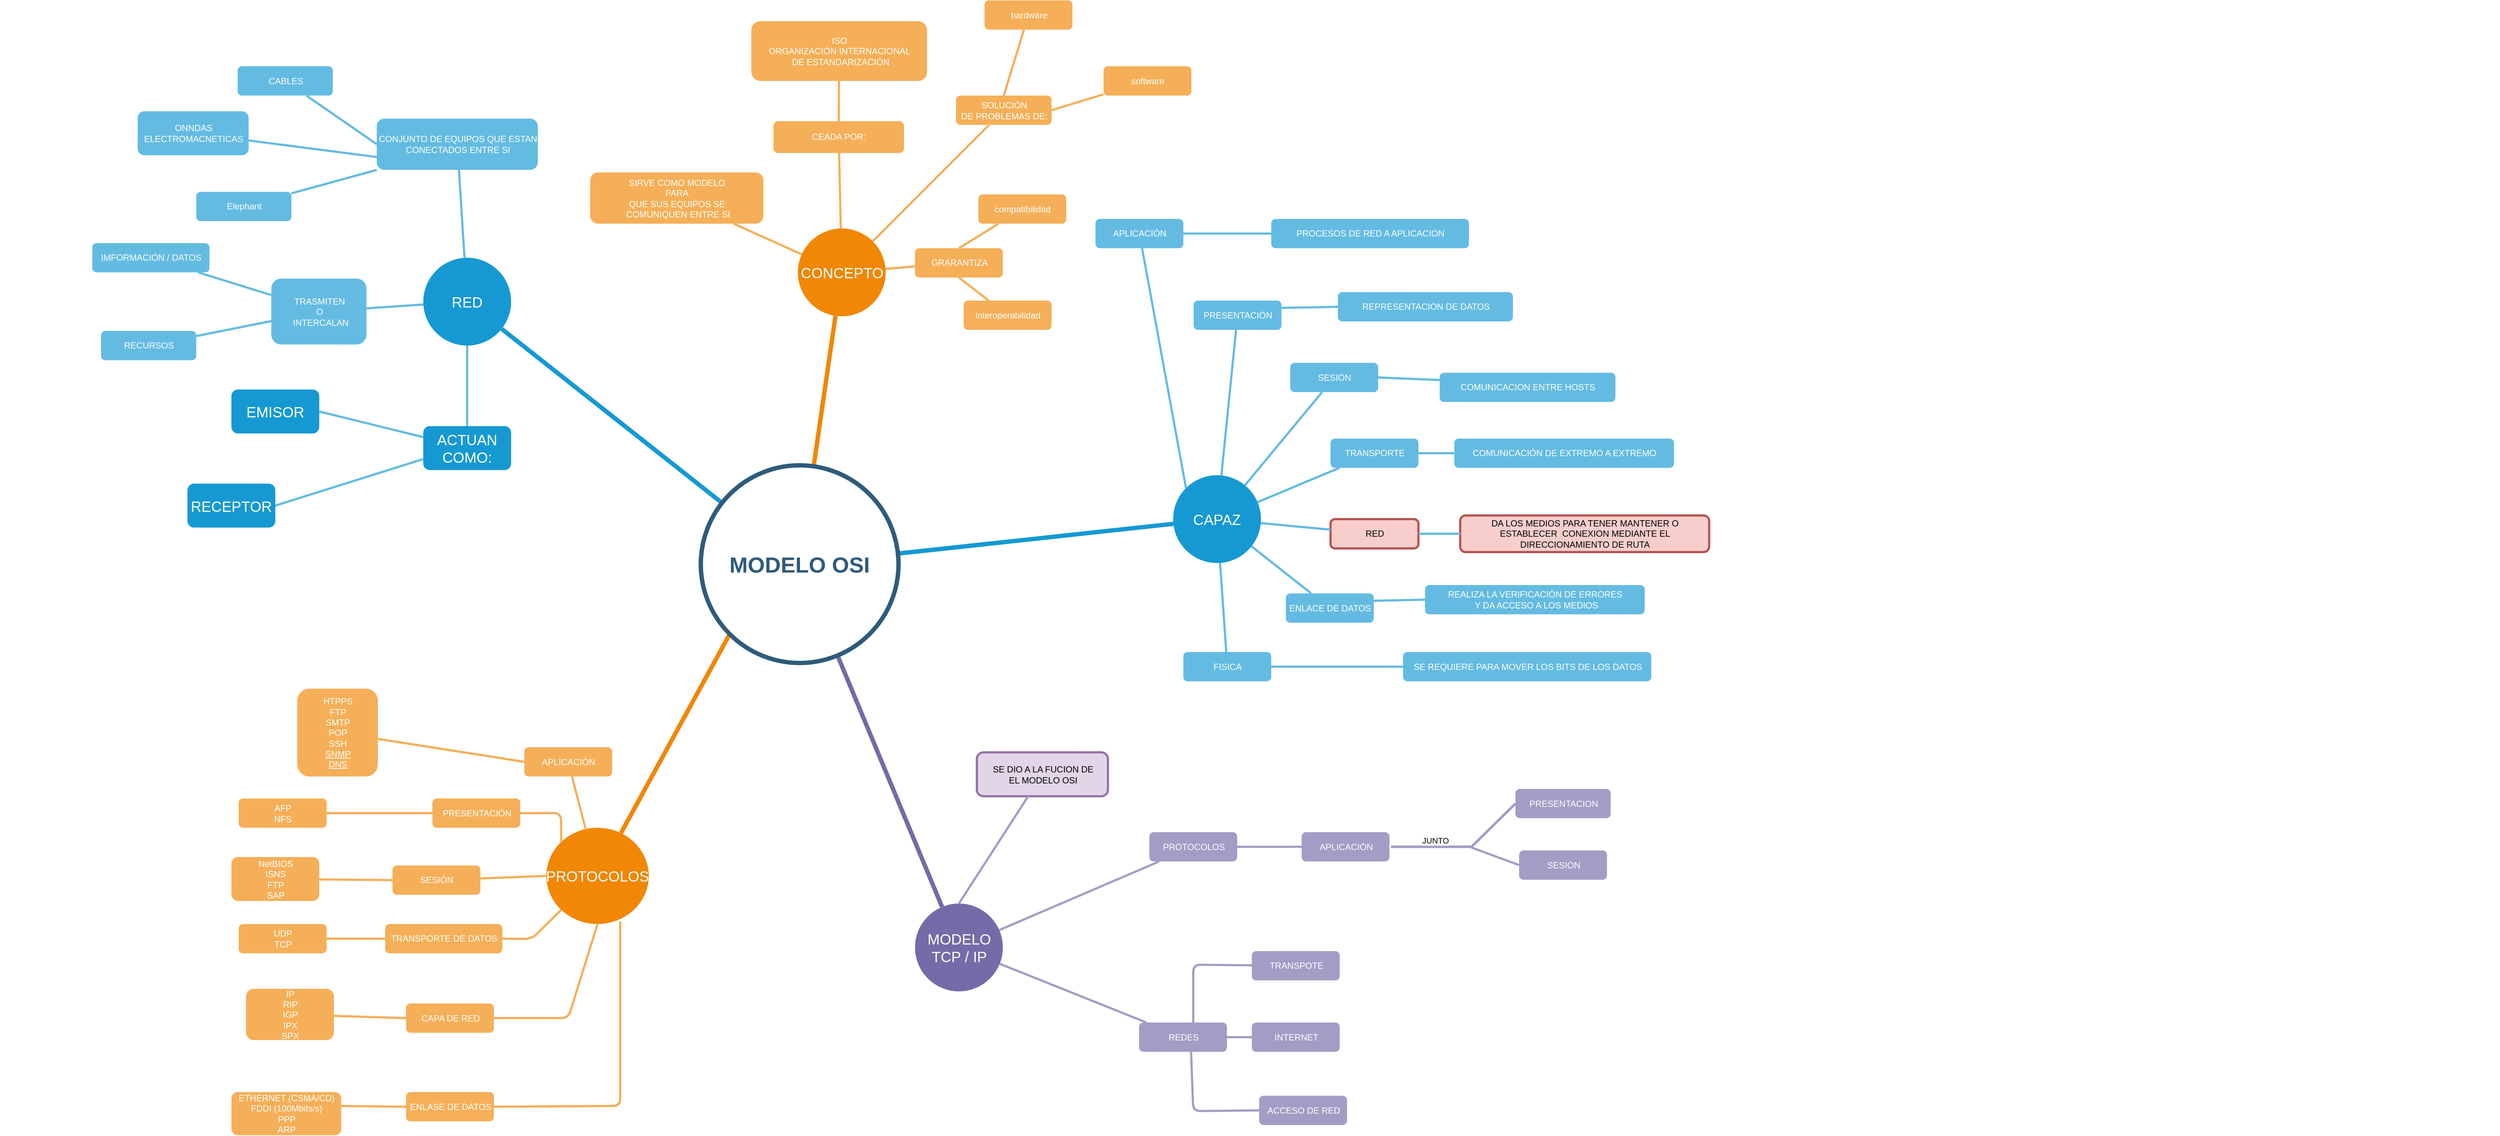 <mxfile version="21.7.2" type="github">
  <diagram id="6a731a19-8d31-9384-78a2-239565b7b9f0" name="Page-1">
    <mxGraphModel dx="5713" dy="3187" grid="1" gridSize="10" guides="1" tooltips="1" connect="1" arrows="0" fold="1" page="1" pageScale="1" pageWidth="1169" pageHeight="827" background="none" math="0" shadow="0">
      <root>
        <mxCell id="0" />
        <mxCell id="1" parent="0" />
        <mxCell id="1350" value="&lt;font style=&quot;vertical-align: inherit;&quot;&gt;&lt;font style=&quot;vertical-align: inherit;&quot;&gt;RED&lt;/font&gt;&lt;/font&gt;" style="ellipse;whiteSpace=wrap;html=1;shadow=0;fontFamily=Helvetica;fontSize=20;fontColor=#FFFFFF;align=center;strokeWidth=3;fillColor=#1699D3;strokeColor=none;" parent="1" vertex="1">
          <mxGeometry x="582" y="393" width="120" height="120" as="geometry" />
        </mxCell>
        <mxCell id="1351" value="&lt;font style=&quot;vertical-align: inherit;&quot;&gt;&lt;font style=&quot;vertical-align: inherit;&quot;&gt;CONCEPTO&lt;/font&gt;&lt;/font&gt;" style="ellipse;whiteSpace=wrap;html=1;shadow=0;fontFamily=Helvetica;fontSize=20;fontColor=#FFFFFF;align=center;strokeWidth=3;fillColor=#F08705;strokeColor=none;gradientColor=none;" parent="1" vertex="1">
          <mxGeometry x="1093.5" y="353" width="120" height="120" as="geometry" />
        </mxCell>
        <mxCell id="1353" value="&lt;font style=&quot;vertical-align: inherit;&quot;&gt;&lt;font style=&quot;vertical-align: inherit;&quot;&gt;CAPAZ&lt;/font&gt;&lt;/font&gt;" style="ellipse;whiteSpace=wrap;html=1;shadow=0;fontFamily=Helvetica;fontSize=20;fontColor=#FFFFFF;align=center;strokeWidth=3;fillColor=#1699D3;strokeColor=none;" parent="1" vertex="1">
          <mxGeometry x="1606" y="690" width="120" height="120" as="geometry" />
        </mxCell>
        <mxCell id="1354" value="MODELO TCP / IP" style="ellipse;whiteSpace=wrap;html=1;shadow=0;fontFamily=Helvetica;fontSize=20;fontColor=#FFFFFF;align=center;strokeWidth=3;fillColor=#736ca8;strokeColor=none;" parent="1" vertex="1">
          <mxGeometry x="1253.5" y="1275" width="120" height="120" as="geometry" />
        </mxCell>
        <mxCell id="1355" value="PROTOCOLOS" style="ellipse;whiteSpace=wrap;html=1;shadow=0;fontFamily=Helvetica;fontSize=20;fontColor=#FFFFFF;align=center;strokeWidth=3;fillColor=#F08705;strokeColor=none;" parent="1" vertex="1">
          <mxGeometry x="750" y="1171.5" width="140" height="131.5" as="geometry" />
        </mxCell>
        <mxCell id="1357" value="&lt;font style=&quot;vertical-align: inherit;&quot;&gt;&lt;font style=&quot;vertical-align: inherit;&quot;&gt;interoperabilidad&lt;/font&gt;&lt;/font&gt;" style="rounded=1;fillColor=#f5af58;strokeColor=none;strokeWidth=3;shadow=0;html=1;fontColor=#FFFFFF;" parent="1" vertex="1">
          <mxGeometry x="1320" y="451.5" width="120" height="40" as="geometry" />
        </mxCell>
        <mxCell id="1358" value="&lt;font style=&quot;vertical-align: inherit;&quot;&gt;&lt;font style=&quot;vertical-align: inherit;&quot;&gt;&lt;font style=&quot;vertical-align: inherit;&quot;&gt;&lt;font style=&quot;vertical-align: inherit;&quot;&gt;TRASMITEN &lt;/font&gt;&lt;/font&gt;&lt;br&gt;&lt;font style=&quot;vertical-align: inherit;&quot;&gt;&lt;font style=&quot;vertical-align: inherit;&quot;&gt;O &lt;/font&gt;&lt;/font&gt;&lt;br&gt;&lt;font style=&quot;vertical-align: inherit;&quot;&gt;&lt;font style=&quot;vertical-align: inherit;&quot;&gt;&amp;nbsp;INTERCALAN&lt;/font&gt;&lt;/font&gt;&lt;/font&gt;&lt;/font&gt;" style="rounded=1;fillColor=#64BBE2;strokeColor=none;strokeWidth=3;shadow=0;html=1;fontColor=#FFFFFF;" parent="1" vertex="1">
          <mxGeometry x="374.5" y="421.5" width="130" height="90" as="geometry" />
        </mxCell>
        <mxCell id="1359" style="endArrow=none;strokeWidth=6;strokeColor=#1699D3;html=1;" parent="1" source="1515" target="1350" edge="1">
          <mxGeometry relative="1" as="geometry" />
        </mxCell>
        <mxCell id="1360" style="endArrow=none;strokeWidth=6;strokeColor=#f08705;html=1;" parent="1" source="1515" target="1351" edge="1">
          <mxGeometry relative="1" as="geometry" />
        </mxCell>
        <mxCell id="1362" style="endArrow=none;strokeWidth=6;strokeColor=#1699D3;html=1;" parent="1" source="1515" target="1353" edge="1">
          <mxGeometry relative="1" as="geometry" />
        </mxCell>
        <mxCell id="1364" style="endArrow=none;strokeWidth=6;strokeColor=#736ca8;html=1;" parent="1" source="1515" target="1354" edge="1">
          <mxGeometry relative="1" as="geometry">
            <Array as="points" />
          </mxGeometry>
        </mxCell>
        <mxCell id="1365" value="" style="edgeStyle=none;endArrow=none;strokeWidth=6;strokeColor=#F08705;html=1;exitX=0;exitY=1;exitDx=0;exitDy=0;" parent="1" source="1515" target="1355" edge="1">
          <mxGeometry x="181" y="226.5" width="100" height="100" as="geometry">
            <mxPoint x="970" y="1075.75" as="sourcePoint" />
            <mxPoint x="-419" y="44.29" as="targetPoint" />
          </mxGeometry>
        </mxCell>
        <mxCell id="1367" value="&lt;font style=&quot;vertical-align: inherit;&quot;&gt;&lt;font style=&quot;vertical-align: inherit;&quot;&gt;RECURSOS&lt;/font&gt;&lt;/font&gt;" style="rounded=1;fillColor=#64BBE2;strokeColor=none;strokeWidth=3;shadow=0;html=1;fontColor=#FFFFFF;" parent="1" vertex="1">
          <mxGeometry x="142" y="493" width="130" height="40" as="geometry" />
        </mxCell>
        <mxCell id="1368" value="Elephant" style="rounded=1;fillColor=#64BBE2;strokeColor=none;strokeWidth=3;shadow=0;html=1;fontColor=#FFFFFF;" parent="1" vertex="1">
          <mxGeometry x="272" y="303" width="130" height="40" as="geometry" />
        </mxCell>
        <mxCell id="1369" value="&lt;font style=&quot;vertical-align: inherit;&quot;&gt;&lt;font style=&quot;vertical-align: inherit;&quot;&gt;ONNDAS &lt;br&gt;ELECTROMACNETICAS&lt;/font&gt;&lt;/font&gt;" style="rounded=1;fillColor=#64BBE2;strokeColor=none;strokeWidth=3;shadow=0;html=1;fontColor=#FFFFFF;" parent="1" vertex="1">
          <mxGeometry x="192" y="193" width="151.5" height="60" as="geometry" />
        </mxCell>
        <mxCell id="1370" value="&lt;font style=&quot;vertical-align: inherit;&quot;&gt;&lt;font style=&quot;vertical-align: inherit;&quot;&gt;CABLES&lt;/font&gt;&lt;/font&gt;" style="rounded=1;fillColor=#64BBE2;strokeColor=none;strokeWidth=3;shadow=0;html=1;fontColor=#FFFFFF;" parent="1" vertex="1">
          <mxGeometry x="328.5" y="131.5" width="130" height="40" as="geometry" />
        </mxCell>
        <mxCell id="1371" value="&lt;font style=&quot;vertical-align: inherit;&quot;&gt;&lt;font style=&quot;vertical-align: inherit;&quot;&gt;&lt;font style=&quot;vertical-align: inherit;&quot;&gt;&lt;font style=&quot;vertical-align: inherit;&quot;&gt;CONJUNTO DE EQUIPOS QUE ESTAN &lt;br&gt;CONECTADOS ENTRE SI&lt;/font&gt;&lt;/font&gt;&lt;/font&gt;&lt;/font&gt;" style="rounded=1;fillColor=#64BBE2;strokeColor=none;strokeWidth=3;shadow=0;html=1;fontColor=#FFFFFF;" parent="1" vertex="1">
          <mxGeometry x="518.5" y="203" width="220" height="70" as="geometry" />
        </mxCell>
        <mxCell id="1375" value="&lt;font style=&quot;vertical-align: inherit;&quot;&gt;&lt;font style=&quot;vertical-align: inherit;&quot;&gt;&lt;font style=&quot;vertical-align: inherit;&quot;&gt;&lt;font style=&quot;vertical-align: inherit;&quot;&gt;&lt;font style=&quot;vertical-align: inherit;&quot;&gt;&lt;font style=&quot;vertical-align: inherit;&quot;&gt;IMFORMACIÓN / DATOS&lt;/font&gt;&lt;/font&gt;&lt;/font&gt;&lt;/font&gt;&lt;/font&gt;&lt;/font&gt;" style="rounded=1;fillColor=#64BBE2;strokeColor=none;strokeWidth=3;shadow=0;html=1;fontColor=#FFFFFF;" parent="1" vertex="1">
          <mxGeometry x="130" y="373" width="160" height="40" as="geometry" />
        </mxCell>
        <mxCell id="1378" value="" style="edgeStyle=none;endArrow=none;strokeWidth=3;strokeColor=#64BBE2;html=1;" parent="1" source="1358" target="1367" edge="1">
          <mxGeometry x="-221.5" y="56.5" width="100" height="100" as="geometry">
            <mxPoint x="370" y="481.5" as="sourcePoint" />
            <mxPoint x="-131.5" y="178" as="targetPoint" />
          </mxGeometry>
        </mxCell>
        <mxCell id="1379" value="" style="edgeStyle=none;endArrow=none;strokeWidth=3;strokeColor=#64BBE2;html=1;" parent="1" source="1350" target="1358" edge="1">
          <mxGeometry x="-221.5" y="56.5" width="100" height="100" as="geometry">
            <mxPoint x="-231.5" y="278" as="sourcePoint" />
            <mxPoint x="-131.5" y="178" as="targetPoint" />
          </mxGeometry>
        </mxCell>
        <mxCell id="1380" value="" style="edgeStyle=none;endArrow=none;strokeWidth=3;strokeColor=#64BBE2;html=1;exitX=0;exitY=1;exitDx=0;exitDy=0;" parent="1" source="1371" target="1368" edge="1">
          <mxGeometry x="-221.5" y="56.5" width="100" height="100" as="geometry">
            <mxPoint x="-231.5" y="278" as="sourcePoint" />
            <mxPoint x="-131.5" y="178" as="targetPoint" />
          </mxGeometry>
        </mxCell>
        <mxCell id="1381" value="" style="edgeStyle=none;endArrow=none;strokeWidth=3;strokeColor=#64BBE2;html=1;exitX=0;exitY=0.75;exitDx=0;exitDy=0;" parent="1" source="1371" target="1369" edge="1">
          <mxGeometry x="-221.5" y="56.5" width="100" height="100" as="geometry">
            <mxPoint x="-231.5" y="278" as="sourcePoint" />
            <mxPoint x="-131.5" y="178" as="targetPoint" />
          </mxGeometry>
        </mxCell>
        <mxCell id="1382" value="" style="edgeStyle=none;endArrow=none;strokeWidth=3;strokeColor=#64BBE2;html=1;exitX=0;exitY=0.5;exitDx=0;exitDy=0;" parent="1" source="1371" target="1370" edge="1">
          <mxGeometry x="-221.5" y="56.5" width="100" height="100" as="geometry">
            <mxPoint x="-231.5" y="278" as="sourcePoint" />
            <mxPoint x="-131.5" y="178" as="targetPoint" />
          </mxGeometry>
        </mxCell>
        <mxCell id="1383" value="" style="edgeStyle=none;endArrow=none;strokeWidth=3;strokeColor=#64BBE2;html=1;" parent="1" source="1350" target="1371" edge="1">
          <mxGeometry x="-221.5" y="56.5" width="100" height="100" as="geometry">
            <mxPoint x="-231.5" y="278" as="sourcePoint" />
            <mxPoint x="-131.5" y="178" as="targetPoint" />
          </mxGeometry>
        </mxCell>
        <mxCell id="1387" value="" style="edgeStyle=none;endArrow=none;strokeWidth=3;strokeColor=#64BBE2;html=1;exitX=0;exitY=0.25;exitDx=0;exitDy=0;" parent="1" source="1358" target="1375" edge="1">
          <mxGeometry x="-221.5" y="56.5" width="100" height="100" as="geometry">
            <mxPoint x="-231.5" y="278" as="sourcePoint" />
            <mxPoint x="-131.5" y="178" as="targetPoint" />
          </mxGeometry>
        </mxCell>
        <mxCell id="1388" value="&lt;font style=&quot;vertical-align: inherit;&quot;&gt;&lt;font style=&quot;vertical-align: inherit;&quot;&gt;&lt;font style=&quot;vertical-align: inherit;&quot;&gt;&lt;font style=&quot;vertical-align: inherit;&quot;&gt;&lt;font style=&quot;vertical-align: inherit;&quot;&gt;&lt;font style=&quot;vertical-align: inherit;&quot;&gt;SIRVE COMO MODELO &lt;/font&gt;&lt;/font&gt;&lt;br&gt;&lt;font style=&quot;vertical-align: inherit;&quot;&gt;&lt;font style=&quot;vertical-align: inherit;&quot;&gt;PARA &lt;/font&gt;&lt;/font&gt;&lt;/font&gt;&lt;/font&gt;&lt;br&gt;&lt;font style=&quot;vertical-align: inherit;&quot;&gt;&lt;font style=&quot;vertical-align: inherit;&quot;&gt;&lt;font style=&quot;vertical-align: inherit;&quot;&gt;&lt;font style=&quot;vertical-align: inherit;&quot;&gt;QUE SUS EQUIPOS SE&lt;br&gt;&amp;nbsp;COMUNIQUEN ENTRE SI&lt;/font&gt;&lt;/font&gt;&lt;/font&gt;&lt;/font&gt;&lt;/font&gt;&lt;/font&gt;" style="rounded=1;fillColor=#f5af58;strokeColor=none;strokeWidth=3;shadow=0;html=1;fontColor=#FFFFFF;" parent="1" vertex="1">
          <mxGeometry x="810" y="276.5" width="236.5" height="70" as="geometry" />
        </mxCell>
        <mxCell id="1389" value="&lt;font style=&quot;vertical-align: inherit;&quot;&gt;&lt;font style=&quot;vertical-align: inherit;&quot;&gt;hardware&lt;/font&gt;&lt;/font&gt;" style="rounded=1;fillColor=#f5af58;strokeColor=none;strokeWidth=3;shadow=0;html=1;fontColor=#FFFFFF;" parent="1" vertex="1">
          <mxGeometry x="1348.5" y="41.5" width="120" height="40" as="geometry" />
        </mxCell>
        <mxCell id="1390" value="&lt;font style=&quot;vertical-align: inherit;&quot;&gt;&lt;font style=&quot;vertical-align: inherit;&quot;&gt;&lt;font style=&quot;vertical-align: inherit;&quot;&gt;&lt;font style=&quot;vertical-align: inherit;&quot;&gt;ISO &lt;/font&gt;&lt;/font&gt;&lt;br&gt;&lt;font style=&quot;vertical-align: inherit;&quot;&gt;&lt;font style=&quot;vertical-align: inherit;&quot;&gt;ORGANIZACIÓN INTERNACIONAL&lt;br&gt;&amp;nbsp;DE ESTANDARIZACIÓN&lt;/font&gt;&lt;/font&gt;&lt;br&gt;&lt;/font&gt;&lt;/font&gt;" style="rounded=1;fillColor=#f5af58;strokeColor=none;strokeWidth=3;shadow=0;html=1;fontColor=#FFFFFF;" parent="1" vertex="1">
          <mxGeometry x="1030" y="70" width="240" height="81.5" as="geometry" />
        </mxCell>
        <mxCell id="1393" value="&lt;font style=&quot;vertical-align: inherit;&quot;&gt;&lt;font style=&quot;vertical-align: inherit;&quot;&gt;CEADA POR:&lt;/font&gt;&lt;/font&gt;" style="rounded=1;fillColor=#f5af58;strokeColor=none;strokeWidth=3;shadow=0;html=1;fontColor=#FFFFFF;" parent="1" vertex="1">
          <mxGeometry x="1060.25" y="206.5" width="178.25" height="43.5" as="geometry" />
        </mxCell>
        <mxCell id="1395" value="&lt;font style=&quot;vertical-align: inherit;&quot;&gt;&lt;font style=&quot;vertical-align: inherit;&quot;&gt;&lt;font style=&quot;vertical-align: inherit;&quot;&gt;&lt;font style=&quot;vertical-align: inherit;&quot;&gt;&lt;font style=&quot;vertical-align: inherit;&quot;&gt;&lt;font style=&quot;vertical-align: inherit;&quot;&gt;SOLUCIÓN &lt;/font&gt;&lt;/font&gt;&lt;/font&gt;&lt;/font&gt;&lt;br&gt;&lt;font style=&quot;vertical-align: inherit;&quot;&gt;&lt;font style=&quot;vertical-align: inherit;&quot;&gt;&lt;font style=&quot;vertical-align: inherit;&quot;&gt;&lt;font style=&quot;vertical-align: inherit;&quot;&gt;DE PROBLEMAS DE:&lt;/font&gt;&lt;/font&gt;&lt;/font&gt;&lt;/font&gt;&lt;/font&gt;&lt;/font&gt;" style="rounded=1;fillColor=#f5af58;strokeColor=none;strokeWidth=3;shadow=0;html=1;fontColor=#FFFFFF;" parent="1" vertex="1">
          <mxGeometry x="1309.5" y="171.5" width="130.5" height="40" as="geometry" />
        </mxCell>
        <mxCell id="1396" value="&lt;font style=&quot;vertical-align: inherit;&quot;&gt;&lt;font style=&quot;vertical-align: inherit;&quot;&gt;compatibilidad&lt;/font&gt;&lt;/font&gt;" style="rounded=1;fillColor=#f5af58;strokeColor=none;strokeWidth=3;shadow=0;html=1;fontColor=#FFFFFF;" parent="1" vertex="1">
          <mxGeometry x="1340" y="306.5" width="120" height="40" as="geometry" />
        </mxCell>
        <mxCell id="1397" value="&lt;font style=&quot;vertical-align: inherit;&quot;&gt;&lt;font style=&quot;vertical-align: inherit;&quot;&gt;software&lt;/font&gt;&lt;/font&gt;" style="rounded=1;fillColor=#f5af58;strokeColor=none;strokeWidth=3;shadow=0;html=1;fontColor=#FFFFFF;" parent="1" vertex="1">
          <mxGeometry x="1511" y="131.5" width="120" height="40" as="geometry" />
        </mxCell>
        <mxCell id="1398" value="&lt;font style=&quot;vertical-align: inherit;&quot;&gt;&lt;font style=&quot;vertical-align: inherit;&quot;&gt;GRARANTIZA&lt;/font&gt;&lt;/font&gt;" style="rounded=1;fillColor=#f5af58;strokeColor=none;strokeWidth=3;shadow=0;html=1;fontColor=#FFFFFF;" parent="1" vertex="1">
          <mxGeometry x="1253.5" y="380" width="120" height="40" as="geometry" />
        </mxCell>
        <mxCell id="1399" value="" style="edgeStyle=none;endArrow=none;strokeWidth=3;strokeColor=#F5AF58;html=1;exitX=0.5;exitY=1;exitDx=0;exitDy=0;" parent="1" source="1398" target="1357" edge="1">
          <mxGeometry x="3.5" y="21.5" width="100" height="100" as="geometry">
            <mxPoint x="1340" y="430" as="sourcePoint" />
            <mxPoint x="103.5" y="21.5" as="targetPoint" />
          </mxGeometry>
        </mxCell>
        <mxCell id="1400" value="" style="edgeStyle=none;endArrow=none;strokeWidth=3;strokeColor=#F5AF58;html=1;" parent="1" source="1351" target="1388" edge="1">
          <mxGeometry x="3.5" y="21.5" width="100" height="100" as="geometry">
            <mxPoint x="3.5" y="121.5" as="sourcePoint" />
            <mxPoint x="103.5" y="21.5" as="targetPoint" />
          </mxGeometry>
        </mxCell>
        <mxCell id="1401" value="" style="edgeStyle=none;endArrow=none;strokeWidth=3;strokeColor=#F5AF58;html=1;exitX=0.5;exitY=0;exitDx=0;exitDy=0;" parent="1" source="1395" target="1389" edge="1">
          <mxGeometry x="3.5" y="21.5" width="100" height="100" as="geometry">
            <mxPoint x="3.5" y="121.5" as="sourcePoint" />
            <mxPoint x="103.5" y="21.5" as="targetPoint" />
          </mxGeometry>
        </mxCell>
        <mxCell id="1402" value="" style="edgeStyle=none;endArrow=none;strokeWidth=3;strokeColor=#F5AF58;html=1;exitX=0.5;exitY=0;exitDx=0;exitDy=0;" parent="1" source="1393" target="1390" edge="1">
          <mxGeometry x="3.5" y="21.5" width="100" height="100" as="geometry">
            <mxPoint x="3.5" y="121.5" as="sourcePoint" />
            <mxPoint x="103.5" y="21.5" as="targetPoint" />
          </mxGeometry>
        </mxCell>
        <mxCell id="1405" value="" style="edgeStyle=none;endArrow=none;strokeWidth=3;strokeColor=#F5AF58;html=1;" parent="1" source="1351" target="1393" edge="1">
          <mxGeometry x="3.5" y="21.5" width="100" height="100" as="geometry">
            <mxPoint x="3.5" y="121.5" as="sourcePoint" />
            <mxPoint x="103.5" y="21.5" as="targetPoint" />
          </mxGeometry>
        </mxCell>
        <mxCell id="1407" value="" style="edgeStyle=none;endArrow=none;strokeWidth=3;strokeColor=#F5AF58;html=1;" parent="1" source="1351" target="1395" edge="1">
          <mxGeometry x="3.5" y="21.5" width="100" height="100" as="geometry">
            <mxPoint x="3.5" y="121.5" as="sourcePoint" />
            <mxPoint x="103.5" y="21.5" as="targetPoint" />
          </mxGeometry>
        </mxCell>
        <mxCell id="1408" value="" style="edgeStyle=none;endArrow=none;strokeWidth=3;strokeColor=#F5AF58;html=1;exitX=0.5;exitY=0;exitDx=0;exitDy=0;" parent="1" source="1398" target="1396" edge="1">
          <mxGeometry x="3.5" y="21.5" width="100" height="100" as="geometry">
            <mxPoint x="3.5" y="121.5" as="sourcePoint" />
            <mxPoint x="103.5" y="21.5" as="targetPoint" />
          </mxGeometry>
        </mxCell>
        <mxCell id="1409" value="" style="edgeStyle=none;endArrow=none;strokeWidth=3;strokeColor=#F5AF58;html=1;exitX=1;exitY=0.5;exitDx=0;exitDy=0;" parent="1" source="1395" target="1397" edge="1">
          <mxGeometry x="3.5" y="21.5" width="100" height="100" as="geometry">
            <mxPoint x="3.5" y="121.5" as="sourcePoint" />
            <mxPoint x="103.5" y="21.5" as="targetPoint" />
          </mxGeometry>
        </mxCell>
        <mxCell id="1410" value="" style="edgeStyle=none;endArrow=none;strokeWidth=3;strokeColor=#F5AF58;html=1;" parent="1" source="1351" target="1398" edge="1">
          <mxGeometry x="3.5" y="21.5" width="100" height="100" as="geometry">
            <mxPoint x="3.5" y="121.5" as="sourcePoint" />
            <mxPoint x="103.5" y="21.5" as="targetPoint" />
          </mxGeometry>
        </mxCell>
        <mxCell id="1436" value="&lt;font style=&quot;vertical-align: inherit;&quot;&gt;&lt;font style=&quot;vertical-align: inherit;&quot;&gt;APLICACIÓN&lt;/font&gt;&lt;/font&gt;" style="rounded=1;fillColor=#64BBE2;strokeColor=none;strokeWidth=3;shadow=0;html=1;fontColor=#FFFFFF;" parent="1" vertex="1">
          <mxGeometry x="1500" y="340" width="120" height="40" as="geometry" />
        </mxCell>
        <mxCell id="1437" value="&lt;font style=&quot;vertical-align: inherit;&quot;&gt;&lt;font style=&quot;vertical-align: inherit;&quot;&gt;PRESENTACIÓN&lt;/font&gt;&lt;/font&gt;" style="rounded=1;fillColor=#64BBE2;strokeColor=none;strokeWidth=3;shadow=0;html=1;fontColor=#FFFFFF;" parent="1" vertex="1">
          <mxGeometry x="1634" y="451.5" width="120" height="40" as="geometry" />
        </mxCell>
        <mxCell id="1438" value="&lt;font style=&quot;vertical-align: inherit;&quot;&gt;&lt;font style=&quot;vertical-align: inherit;&quot;&gt;SESIÓN&lt;/font&gt;&lt;/font&gt;" style="rounded=1;fillColor=#64BBE2;strokeColor=none;strokeWidth=3;shadow=0;html=1;fontColor=#FFFFFF;" parent="1" vertex="1">
          <mxGeometry x="1766" y="536.5" width="120" height="40" as="geometry" />
        </mxCell>
        <mxCell id="1439" value="TRANSPORTE" style="rounded=1;fillColor=#64BBE2;strokeColor=none;strokeWidth=3;shadow=0;html=1;fontColor=#FFFFFF;" parent="1" vertex="1">
          <mxGeometry x="1821" y="640" width="120" height="40" as="geometry" />
        </mxCell>
        <mxCell id="1440" value="RED" style="rounded=1;fillColor=#f8cecc;strokeColor=#b85450;strokeWidth=3;shadow=0;html=1;" parent="1" vertex="1">
          <mxGeometry x="1821" y="750" width="120" height="40" as="geometry" />
        </mxCell>
        <mxCell id="1441" value="FISICA" style="rounded=1;fillColor=#64BBE2;strokeColor=none;strokeWidth=3;shadow=0;html=1;fontColor=#FFFFFF;" parent="1" vertex="1">
          <mxGeometry x="1620" y="931.5" width="120" height="40" as="geometry" />
        </mxCell>
        <mxCell id="1442" value="ENLACE DE DATOS" style="rounded=1;fillColor=#64BBE2;strokeColor=none;strokeWidth=3;shadow=0;html=1;fontColor=#FFFFFF;" parent="1" vertex="1">
          <mxGeometry x="1760" y="851.5" width="120" height="40" as="geometry" />
        </mxCell>
        <mxCell id="1444" value="SE REQUIERE PARA MOVER LOS BITS DE LOS DATOS" style="rounded=1;fillColor=#64BBE2;strokeColor=none;strokeWidth=3;shadow=0;html=1;fontColor=#FFFFFF;" parent="1" vertex="1">
          <mxGeometry x="1920" y="931.5" width="339" height="40" as="geometry" />
        </mxCell>
        <mxCell id="1447" value="" style="edgeStyle=none;endArrow=none;strokeWidth=3;strokeColor=#64BBE2;html=1;exitX=0;exitY=0;exitDx=0;exitDy=0;" parent="1" source="1353" target="1436" edge="1">
          <mxGeometry x="-24" y="196.5" width="100" height="100" as="geometry">
            <mxPoint x="-304" y="200" as="sourcePoint" />
            <mxPoint x="-204" y="100" as="targetPoint" />
          </mxGeometry>
        </mxCell>
        <mxCell id="1448" value="" style="edgeStyle=none;endArrow=none;strokeWidth=3;strokeColor=#64BBE2;html=1;" parent="1" source="1353" target="1437" edge="1">
          <mxGeometry x="-24" y="196.5" width="100" height="100" as="geometry">
            <mxPoint x="-304" y="200" as="sourcePoint" />
            <mxPoint x="-204" y="100" as="targetPoint" />
          </mxGeometry>
        </mxCell>
        <mxCell id="1449" value="" style="edgeStyle=none;endArrow=none;strokeWidth=3;strokeColor=#64BBE2;html=1;" parent="1" source="1353" target="1438" edge="1">
          <mxGeometry x="-24" y="196.5" width="100" height="100" as="geometry">
            <mxPoint x="-304" y="200" as="sourcePoint" />
            <mxPoint x="-204" y="100" as="targetPoint" />
          </mxGeometry>
        </mxCell>
        <mxCell id="1450" value="" style="edgeStyle=none;endArrow=none;strokeWidth=3;strokeColor=#64BBE2;html=1;" parent="1" source="1353" target="1439" edge="1">
          <mxGeometry x="-24" y="196.5" width="100" height="100" as="geometry">
            <mxPoint x="-304" y="200" as="sourcePoint" />
            <mxPoint x="-204" y="100" as="targetPoint" />
          </mxGeometry>
        </mxCell>
        <mxCell id="1451" value="" style="edgeStyle=none;endArrow=none;strokeWidth=3;strokeColor=#64BBE2;html=1;" parent="1" source="1353" target="1440" edge="1">
          <mxGeometry x="-24" y="196.5" width="100" height="100" as="geometry">
            <mxPoint x="-304" y="200" as="sourcePoint" />
            <mxPoint x="-204" y="100" as="targetPoint" />
          </mxGeometry>
        </mxCell>
        <mxCell id="1452" value="" style="edgeStyle=none;endArrow=none;strokeWidth=3;strokeColor=#64BBE2;html=1;" parent="1" source="1353" target="1442" edge="1">
          <mxGeometry x="-24" y="196.5" width="100" height="100" as="geometry">
            <mxPoint x="-304" y="200" as="sourcePoint" />
            <mxPoint x="-204" y="100" as="targetPoint" />
          </mxGeometry>
        </mxCell>
        <mxCell id="1453" value="" style="edgeStyle=none;endArrow=none;strokeWidth=3;strokeColor=#64BBE2;html=1;" parent="1" source="1353" target="1441" edge="1">
          <mxGeometry x="-24" y="196.5" width="100" height="100" as="geometry">
            <mxPoint x="-304" y="200" as="sourcePoint" />
            <mxPoint x="-204" y="100" as="targetPoint" />
          </mxGeometry>
        </mxCell>
        <mxCell id="1455" value="" style="edgeStyle=none;endArrow=none;strokeWidth=3;strokeColor=#64BBE2;html=1;exitX=1;exitY=0.5;exitDx=0;exitDy=0;" parent="1" source="1441" target="1444" edge="1">
          <mxGeometry x="-24" y="196.5" width="100" height="100" as="geometry">
            <mxPoint x="-304" y="200" as="sourcePoint" />
            <mxPoint x="-204" y="100" as="targetPoint" />
          </mxGeometry>
        </mxCell>
        <mxCell id="1457" value="SE DIO A LA FUCION DE &lt;br&gt;EL MODELO OSI" style="rounded=1;fillColor=#e1d5e7;strokeColor=#9673a6;strokeWidth=3;shadow=0;html=1;" parent="1" vertex="1">
          <mxGeometry x="1338" y="1068.5" width="179" height="60" as="geometry" />
        </mxCell>
        <mxCell id="1458" value="TRANSPOTE" style="rounded=1;fillColor=#a29dc5;strokeColor=none;strokeWidth=3;shadow=0;html=1;fontColor=#FFFFFF;" parent="1" vertex="1">
          <mxGeometry x="1713.5" y="1340" width="120" height="40" as="geometry" />
        </mxCell>
        <mxCell id="1459" value="PROTOCOLOS" style="rounded=1;fillColor=#a29dc5;strokeColor=none;strokeWidth=3;shadow=0;html=1;fontColor=#FFFFFF;" parent="1" vertex="1">
          <mxGeometry x="1573.5" y="1177.5" width="120" height="40" as="geometry" />
        </mxCell>
        <mxCell id="1460" value="REDES" style="rounded=1;fillColor=#a29dc5;strokeColor=none;strokeWidth=3;shadow=0;html=1;fontColor=#FFFFFF;" parent="1" vertex="1">
          <mxGeometry x="1559.5" y="1437.5" width="120" height="40" as="geometry" />
        </mxCell>
        <mxCell id="1461" value="APLICACIÓN" style="rounded=1;fillColor=#a29dc5;strokeColor=none;strokeWidth=3;shadow=0;html=1;fontColor=#FFFFFF;" parent="1" vertex="1">
          <mxGeometry x="1781.5" y="1177.5" width="120" height="40" as="geometry" />
        </mxCell>
        <mxCell id="1462" value="INTERNET" style="rounded=1;fillColor=#a29dc5;strokeColor=none;strokeWidth=3;shadow=0;html=1;fontColor=#FFFFFF;" parent="1" vertex="1">
          <mxGeometry x="1713.5" y="1437.5" width="120" height="40" as="geometry" />
        </mxCell>
        <mxCell id="1463" value="" style="edgeStyle=none;endArrow=none;strokeWidth=3;strokeColor=#A29DC5;html=1;" parent="1" source="1354" target="1460" edge="1">
          <mxGeometry x="251" y="-103.5" width="100" height="100" as="geometry">
            <mxPoint x="-75.5" y="45" as="sourcePoint" />
            <mxPoint x="24.5" y="-55" as="targetPoint" />
          </mxGeometry>
        </mxCell>
        <mxCell id="1464" value="" style="edgeStyle=none;endArrow=none;strokeWidth=3;strokeColor=#A29DC5;html=1;exitX=1;exitY=0.5;exitDx=0;exitDy=0;jumpStyle=sharp;" parent="1" source="1459" target="1461" edge="1">
          <mxGeometry x="251" y="-103.5" width="100" height="100" as="geometry">
            <mxPoint x="-75.5" y="45" as="sourcePoint" />
            <mxPoint x="24.5" y="-55" as="targetPoint" />
          </mxGeometry>
        </mxCell>
        <mxCell id="1465" value="" style="edgeStyle=none;endArrow=none;strokeWidth=3;strokeColor=#A29DC5;html=1;exitX=0.617;exitY=0.025;exitDx=0;exitDy=0;exitPerimeter=0;" parent="1" source="1460" target="1458" edge="1">
          <mxGeometry x="251" y="-103.5" width="100" height="100" as="geometry">
            <mxPoint x="-75.5" y="45" as="sourcePoint" />
            <mxPoint x="24.5" y="-55" as="targetPoint" />
            <Array as="points">
              <mxPoint x="1633.5" y="1358.5" />
            </Array>
          </mxGeometry>
        </mxCell>
        <mxCell id="1466" value="" style="edgeStyle=none;endArrow=none;strokeWidth=3;strokeColor=#A29DC5;html=1;exitX=1;exitY=0.5;exitDx=0;exitDy=0;" parent="1" source="1460" target="1462" edge="1">
          <mxGeometry x="251" y="-103.5" width="100" height="100" as="geometry">
            <mxPoint x="-75.5" y="45" as="sourcePoint" />
            <mxPoint x="24.5" y="-55" as="targetPoint" />
            <Array as="points" />
          </mxGeometry>
        </mxCell>
        <mxCell id="1467" value="" style="edgeStyle=none;endArrow=none;strokeWidth=3;strokeColor=#A29DC5;html=1;exitX=0.5;exitY=0;exitDx=0;exitDy=0;" parent="1" source="1354" target="1457" edge="1">
          <mxGeometry x="251" y="-103.5" width="100" height="100" as="geometry">
            <mxPoint x="1413.5" y="1238.5" as="sourcePoint" />
            <mxPoint x="24.5" y="-55" as="targetPoint" />
          </mxGeometry>
        </mxCell>
        <mxCell id="1468" value="IP&lt;br&gt;RIP&lt;br&gt;IGP&lt;br&gt;IPX&lt;br&gt;SPX" style="rounded=1;fillColor=#f5af58;strokeColor=none;strokeWidth=3;shadow=0;html=1;fontColor=#FFFFFF;" parent="1" vertex="1">
          <mxGeometry x="340" y="1391.5" width="120" height="70" as="geometry" />
        </mxCell>
        <mxCell id="1469" value="UDP&lt;br&gt;TCP" style="rounded=1;fillColor=#f5af58;strokeColor=none;strokeWidth=3;shadow=0;html=1;fontColor=#FFFFFF;" parent="1" vertex="1">
          <mxGeometry x="330" y="1303" width="120" height="40" as="geometry" />
        </mxCell>
        <mxCell id="1470" value="PRESENTACIÓN" style="rounded=1;fillColor=#f5af58;strokeColor=none;strokeWidth=3;shadow=0;html=1;fontColor=#FFFFFF;" parent="1" vertex="1">
          <mxGeometry x="594.5" y="1131.5" width="120" height="40" as="geometry" />
        </mxCell>
        <mxCell id="1471" value="AFP&lt;br&gt;NFS" style="rounded=1;fillColor=#f5af58;strokeColor=none;strokeWidth=3;shadow=0;html=1;fontColor=#FFFFFF;" parent="1" vertex="1">
          <mxGeometry x="330" y="1131.5" width="120" height="40" as="geometry" />
        </mxCell>
        <mxCell id="1472" value="CAPA DE RED" style="rounded=1;fillColor=#f5af58;strokeColor=none;strokeWidth=3;shadow=0;html=1;fontColor=#FFFFFF;" parent="1" vertex="1">
          <mxGeometry x="558.5" y="1411.5" width="120" height="40" as="geometry" />
        </mxCell>
        <mxCell id="1473" value="TRANSPORTE DE DATOS" style="rounded=1;fillColor=#f5af58;strokeColor=none;strokeWidth=3;shadow=0;html=1;fontColor=#FFFFFF;" parent="1" vertex="1">
          <mxGeometry x="530" y="1303" width="160" height="40" as="geometry" />
        </mxCell>
        <mxCell id="1474" value="NetBIOS&lt;br&gt;ISNS&lt;br&gt;FTP&lt;br&gt;SAP" style="rounded=1;fillColor=#f5af58;strokeColor=none;strokeWidth=3;shadow=0;html=1;fontColor=#FFFFFF;" parent="1" vertex="1">
          <mxGeometry x="320" y="1211.5" width="120" height="60" as="geometry" />
        </mxCell>
        <mxCell id="1475" value="HTPPS&lt;br&gt;FTP&lt;br&gt;SMTP&lt;br&gt;POP&lt;br&gt;SSH&lt;br&gt;&lt;font style=&quot;font-size: 12px;&quot;&gt;&lt;u style=&quot;&quot;&gt;SNMP&lt;br&gt;DNS&lt;/u&gt;&lt;/font&gt;" style="rounded=1;fillColor=#f5af58;strokeColor=none;strokeWidth=3;shadow=0;html=1;fontColor=#FFFFFF;" parent="1" vertex="1">
          <mxGeometry x="410" y="981.5" width="110" height="120" as="geometry" />
        </mxCell>
        <mxCell id="1476" value="SESIÓN" style="rounded=1;fillColor=#f5af58;strokeColor=none;strokeWidth=3;shadow=0;html=1;fontColor=#FFFFFF;" parent="1" vertex="1">
          <mxGeometry x="540" y="1223" width="120" height="40" as="geometry" />
        </mxCell>
        <mxCell id="1477" value="APLICACIÓN" style="rounded=1;fillColor=#f5af58;strokeColor=none;strokeWidth=3;shadow=0;html=1;fontColor=#FFFFFF;" parent="1" vertex="1">
          <mxGeometry x="720" y="1061.5" width="120" height="40" as="geometry" />
        </mxCell>
        <mxCell id="1478" value="ENLASE DE DATOS" style="rounded=1;fillColor=#f5af58;strokeColor=none;strokeWidth=3;shadow=0;html=1;fontColor=#FFFFFF;" parent="1" vertex="1">
          <mxGeometry x="558.5" y="1532.5" width="120" height="40" as="geometry" />
        </mxCell>
        <mxCell id="1479" value="" style="edgeStyle=none;endArrow=none;strokeWidth=3;strokeColor=#F5AF58;html=1;exitX=0.721;exitY=0.973;exitDx=0;exitDy=0;exitPerimeter=0;entryX=1;entryY=0.5;entryDx=0;entryDy=0;" parent="1" source="1355" target="1478" edge="1">
          <mxGeometry x="243.5" y="39" width="100" height="100" as="geometry">
            <mxPoint x="780" y="1441.5" as="sourcePoint" />
            <mxPoint x="940" y="1741.5" as="targetPoint" />
            <Array as="points">
              <mxPoint x="851" y="1551.5" />
            </Array>
          </mxGeometry>
        </mxCell>
        <mxCell id="1480" value="" style="edgeStyle=none;endArrow=none;strokeWidth=3;strokeColor=#F5AF58;html=1;exitX=0;exitY=0.5;exitDx=0;exitDy=0;" parent="1" source="1472" target="1468" edge="1">
          <mxGeometry x="243.5" y="39" width="100" height="100" as="geometry">
            <mxPoint x="-278.01" y="32.54" as="sourcePoint" />
            <mxPoint x="-178.01" y="-67.46" as="targetPoint" />
          </mxGeometry>
        </mxCell>
        <mxCell id="1481" value="" style="edgeStyle=none;endArrow=none;strokeWidth=3;strokeColor=#F5AF58;html=1;exitX=0;exitY=0.5;exitDx=0;exitDy=0;" parent="1" source="1473" target="1469" edge="1">
          <mxGeometry x="243.5" y="39" width="100" height="100" as="geometry">
            <mxPoint x="-370" y="32.54" as="sourcePoint" />
            <mxPoint x="-270" y="-67.46" as="targetPoint" />
          </mxGeometry>
        </mxCell>
        <mxCell id="1482" value="" style="edgeStyle=none;endArrow=none;strokeWidth=3;strokeColor=#F5AF58;html=1;exitX=0;exitY=0;exitDx=0;exitDy=0;entryX=1;entryY=0.5;entryDx=0;entryDy=0;" parent="1" source="1355" target="1470" edge="1">
          <mxGeometry x="243.5" y="39" width="100" height="100" as="geometry">
            <mxPoint x="-370" y="32.54" as="sourcePoint" />
            <mxPoint x="-270" y="-67.46" as="targetPoint" />
            <Array as="points">
              <mxPoint x="770" y="1151.5" />
            </Array>
          </mxGeometry>
        </mxCell>
        <mxCell id="1483" value="" style="edgeStyle=none;endArrow=none;strokeWidth=3;strokeColor=#F5AF58;html=1;exitX=0;exitY=0.5;exitDx=0;exitDy=0;" parent="1" source="1470" target="1471" edge="1">
          <mxGeometry x="243.5" y="39" width="100" height="100" as="geometry">
            <mxPoint x="-370" y="32.54" as="sourcePoint" />
            <mxPoint x="-270" y="-67.46" as="targetPoint" />
          </mxGeometry>
        </mxCell>
        <mxCell id="1484" value="" style="edgeStyle=none;endArrow=none;strokeWidth=3;strokeColor=#F5AF58;html=1;exitX=0.5;exitY=1;exitDx=0;exitDy=0;entryX=1;entryY=0.5;entryDx=0;entryDy=0;" parent="1" source="1355" target="1472" edge="1">
          <mxGeometry x="243.5" y="39" width="100" height="100" as="geometry">
            <mxPoint x="632" y="1622.54" as="sourcePoint" />
            <mxPoint x="-178.01" y="-67.46" as="targetPoint" />
            <Array as="points">
              <mxPoint x="780" y="1431.5" />
            </Array>
          </mxGeometry>
        </mxCell>
        <mxCell id="1485" value="" style="edgeStyle=none;endArrow=none;strokeWidth=3;strokeColor=#F5AF58;html=1;exitX=0;exitY=1;exitDx=0;exitDy=0;entryX=1;entryY=0.5;entryDx=0;entryDy=0;" parent="1" source="1355" target="1473" edge="1">
          <mxGeometry x="243.5" y="39" width="100" height="100" as="geometry">
            <mxPoint x="-370" y="32.54" as="sourcePoint" />
            <mxPoint x="-270" y="-67.46" as="targetPoint" />
            <Array as="points">
              <mxPoint x="730" y="1323.5" />
            </Array>
          </mxGeometry>
        </mxCell>
        <mxCell id="1486" value="" style="edgeStyle=none;endArrow=none;strokeWidth=3;strokeColor=#F5AF58;html=1;exitX=0;exitY=0.5;exitDx=0;exitDy=0;" parent="1" source="1476" target="1474" edge="1">
          <mxGeometry x="243.5" y="39" width="100" height="100" as="geometry">
            <mxPoint x="-370" y="32.54" as="sourcePoint" />
            <mxPoint x="-270" y="-67.46" as="targetPoint" />
          </mxGeometry>
        </mxCell>
        <mxCell id="1487" value="" style="edgeStyle=none;endArrow=none;strokeWidth=3;strokeColor=#F5AF58;html=1;exitX=0;exitY=0.5;exitDx=0;exitDy=0;" parent="1" source="1477" target="1475" edge="1">
          <mxGeometry x="243.5" y="39" width="100" height="100" as="geometry">
            <mxPoint x="-370" y="32.54" as="sourcePoint" />
            <mxPoint x="-270" y="-67.46" as="targetPoint" />
          </mxGeometry>
        </mxCell>
        <mxCell id="1488" value="" style="edgeStyle=none;endArrow=none;strokeWidth=3;strokeColor=#F5AF58;html=1;exitX=0;exitY=0.5;exitDx=0;exitDy=0;" parent="1" source="1355" target="1476" edge="1">
          <mxGeometry x="243.5" y="39" width="100" height="100" as="geometry">
            <mxPoint x="-370" y="32.54" as="sourcePoint" />
            <mxPoint x="-270" y="-67.46" as="targetPoint" />
          </mxGeometry>
        </mxCell>
        <mxCell id="1489" value="" style="edgeStyle=none;endArrow=none;strokeWidth=3;strokeColor=#F5AF58;html=1;" parent="1" source="1355" target="1477" edge="1">
          <mxGeometry x="243.5" y="39" width="100" height="100" as="geometry">
            <mxPoint x="-370" y="32.54" as="sourcePoint" />
            <mxPoint x="-270" y="-67.46" as="targetPoint" />
          </mxGeometry>
        </mxCell>
        <mxCell id="1515" value="&lt;font style=&quot;vertical-align: inherit;&quot;&gt;&lt;font style=&quot;vertical-align: inherit;&quot;&gt;MODELO OSI&lt;/font&gt;&lt;/font&gt;" style="ellipse;whiteSpace=wrap;html=1;shadow=0;fontFamily=Helvetica;fontSize=30;fontColor=#2F5B7C;align=center;strokeColor=#2F5B7C;strokeWidth=6;fillColor=#FFFFFF;fontStyle=1;gradientColor=none;" parent="1" vertex="1">
          <mxGeometry x="961" y="676.5" width="270" height="270" as="geometry" />
        </mxCell>
        <mxCell id="1541" value="" style="edgeStyle=none;endArrow=none;strokeWidth=3;strokeColor=#A29DC5;html=1;" parent="1" source="1354" target="1459" edge="1">
          <mxGeometry x="-1174" y="-408.5" width="100" height="100" as="geometry">
            <mxPoint x="-1500.5" y="-260" as="sourcePoint" />
            <mxPoint x="-1400.5" y="-360" as="targetPoint" />
          </mxGeometry>
        </mxCell>
        <mxCell id="1542" style="edgeStyle=none;rounded=0;html=1;exitX=0.5;exitY=1;endArrow=none;endFill=0;jettySize=auto;orthogonalLoop=1;strokeColor=#736CA8;strokeWidth=2;fillColor=#64bbe2;fontSize=20;fontColor=#23445D;" parent="1" edge="1">
          <mxGeometry relative="1" as="geometry">
            <mxPoint x="5" y="750.5" as="sourcePoint" />
            <mxPoint x="5" y="750.5" as="targetPoint" />
          </mxGeometry>
        </mxCell>
        <mxCell id="YsowHMSdNm_ZGj2GAkvc-1547" value="&lt;font style=&quot;vertical-align: inherit;&quot;&gt;&lt;font style=&quot;vertical-align: inherit;&quot;&gt;ACTUAN COMO:&lt;/font&gt;&lt;/font&gt;" style="rounded=1;whiteSpace=wrap;html=1;fontSize=20;fillColor=#1699D3;strokeColor=none;fontColor=#FFFFFF;shadow=0;strokeWidth=3;" vertex="1" parent="1">
          <mxGeometry x="582" y="623" width="120" height="60" as="geometry" />
        </mxCell>
        <mxCell id="YsowHMSdNm_ZGj2GAkvc-1553" value="&lt;font style=&quot;vertical-align: inherit;&quot;&gt;&lt;font style=&quot;vertical-align: inherit;&quot;&gt;&lt;font style=&quot;vertical-align: inherit;&quot;&gt;&lt;font style=&quot;vertical-align: inherit;&quot;&gt;EMISOR&lt;/font&gt;&lt;/font&gt;&lt;/font&gt;&lt;/font&gt;" style="whiteSpace=wrap;html=1;fontSize=20;fillColor=#1699D3;strokeColor=none;fontColor=#FFFFFF;rounded=1;shadow=0;strokeWidth=3;" vertex="1" parent="1">
          <mxGeometry x="320" y="573" width="120" height="60" as="geometry" />
        </mxCell>
        <mxCell id="YsowHMSdNm_ZGj2GAkvc-1557" value="" style="edgeStyle=none;endArrow=none;strokeWidth=3;strokeColor=#64BBE2;html=1;entryX=0.5;entryY=0;entryDx=0;entryDy=0;exitX=0.5;exitY=1;exitDx=0;exitDy=0;" edge="1" parent="1" source="1350" target="YsowHMSdNm_ZGj2GAkvc-1547">
          <mxGeometry x="-221.5" y="56.5" width="100" height="100" as="geometry">
            <mxPoint x="660" y="501.5" as="sourcePoint" />
            <mxPoint x="660" y="321.5" as="targetPoint" />
          </mxGeometry>
        </mxCell>
        <mxCell id="YsowHMSdNm_ZGj2GAkvc-1558" value="" style="edgeStyle=none;endArrow=none;strokeWidth=3;strokeColor=#64BBE2;html=1;entryX=1;entryY=0.5;entryDx=0;entryDy=0;exitX=0;exitY=0.25;exitDx=0;exitDy=0;" edge="1" parent="1" source="YsowHMSdNm_ZGj2GAkvc-1547" target="YsowHMSdNm_ZGj2GAkvc-1553">
          <mxGeometry x="-221.5" y="56.5" width="100" height="100" as="geometry">
            <mxPoint x="659" y="413.5" as="sourcePoint" />
            <mxPoint x="651" y="293.5" as="targetPoint" />
          </mxGeometry>
        </mxCell>
        <mxCell id="YsowHMSdNm_ZGj2GAkvc-1559" value="&lt;font style=&quot;vertical-align: inherit;&quot;&gt;&lt;font style=&quot;vertical-align: inherit;&quot;&gt;&lt;font style=&quot;vertical-align: inherit;&quot;&gt;&lt;font style=&quot;vertical-align: inherit;&quot;&gt;&lt;font style=&quot;vertical-align: inherit;&quot;&gt;&lt;font style=&quot;vertical-align: inherit;&quot;&gt;RECEPTOR&lt;/font&gt;&lt;/font&gt;&lt;/font&gt;&lt;/font&gt;&lt;/font&gt;&lt;/font&gt;" style="whiteSpace=wrap;html=1;fontSize=20;fillColor=#1699D3;strokeColor=none;fontColor=#FFFFFF;rounded=1;shadow=0;strokeWidth=3;" vertex="1" parent="1">
          <mxGeometry x="260" y="701.5" width="120" height="60" as="geometry" />
        </mxCell>
        <mxCell id="YsowHMSdNm_ZGj2GAkvc-1560" value="" style="edgeStyle=none;endArrow=none;strokeWidth=3;strokeColor=#64BBE2;html=1;entryX=1;entryY=0.5;entryDx=0;entryDy=0;exitX=0;exitY=0.75;exitDx=0;exitDy=0;" edge="1" parent="1" source="YsowHMSdNm_ZGj2GAkvc-1547" target="YsowHMSdNm_ZGj2GAkvc-1559">
          <mxGeometry x="-221.5" y="56.5" width="100" height="100" as="geometry">
            <mxPoint x="592" y="648.5" as="sourcePoint" />
            <mxPoint x="500" y="631.5" as="targetPoint" />
          </mxGeometry>
        </mxCell>
        <mxCell id="YsowHMSdNm_ZGj2GAkvc-1567" value="DA LOS MEDIOS PARA TENER MANTENER O &lt;br&gt;ESTABLECER&amp;nbsp; CONEXION MEDIANTE EL &lt;br&gt;DIRECCIONAMIENTO DE RUTA" style="rounded=1;fillColor=#f8cecc;strokeColor=#b85450;strokeWidth=3;shadow=0;html=1;" vertex="1" parent="1">
          <mxGeometry x="1998" y="745" width="340" height="50" as="geometry" />
        </mxCell>
        <mxCell id="YsowHMSdNm_ZGj2GAkvc-1568" value="" style="edgeStyle=none;endArrow=none;strokeWidth=3;strokeColor=#64BBE2;html=1;exitX=1;exitY=0.5;exitDx=0;exitDy=0;entryX=0;entryY=0.5;entryDx=0;entryDy=0;" edge="1" parent="1" source="1436" target="YsowHMSdNm_ZGj2GAkvc-1578">
          <mxGeometry x="-24" y="196.5" width="100" height="100" as="geometry">
            <mxPoint x="1750" y="962" as="sourcePoint" />
            <mxPoint x="1931" y="962" as="targetPoint" />
          </mxGeometry>
        </mxCell>
        <mxCell id="YsowHMSdNm_ZGj2GAkvc-1569" value="" style="edgeStyle=none;endArrow=none;strokeWidth=3;strokeColor=#64BBE2;html=1;exitX=1;exitY=0.5;exitDx=0;exitDy=0;entryX=0;entryY=0.5;entryDx=0;entryDy=0;" edge="1" parent="1" source="1439" target="YsowHMSdNm_ZGj2GAkvc-1575">
          <mxGeometry x="-24" y="196.5" width="100" height="100" as="geometry">
            <mxPoint x="1760" y="972" as="sourcePoint" />
            <mxPoint x="2000" y="660" as="targetPoint" />
          </mxGeometry>
        </mxCell>
        <mxCell id="YsowHMSdNm_ZGj2GAkvc-1570" value="" style="edgeStyle=none;endArrow=none;strokeWidth=3;strokeColor=#64BBE2;html=1;exitX=1;exitY=0.5;exitDx=0;exitDy=0;entryX=0;entryY=0.5;entryDx=0;entryDy=0;" edge="1" parent="1" source="1440" target="YsowHMSdNm_ZGj2GAkvc-1567">
          <mxGeometry x="-24" y="196.5" width="100" height="100" as="geometry">
            <mxPoint x="1770" y="982" as="sourcePoint" />
            <mxPoint x="1951" y="982" as="targetPoint" />
          </mxGeometry>
        </mxCell>
        <mxCell id="YsowHMSdNm_ZGj2GAkvc-1571" value="" style="edgeStyle=none;endArrow=none;strokeWidth=3;strokeColor=#64BBE2;html=1;exitX=1;exitY=0.5;exitDx=0;exitDy=0;entryX=0;entryY=0.25;entryDx=0;entryDy=0;" edge="1" parent="1" source="1438" target="YsowHMSdNm_ZGj2GAkvc-1576">
          <mxGeometry x="-24" y="196.5" width="100" height="100" as="geometry">
            <mxPoint x="1780" y="992" as="sourcePoint" />
            <mxPoint x="1961" y="992" as="targetPoint" />
          </mxGeometry>
        </mxCell>
        <mxCell id="YsowHMSdNm_ZGj2GAkvc-1572" value="" style="edgeStyle=none;endArrow=none;strokeWidth=3;strokeColor=#64BBE2;html=1;exitX=1;exitY=0.25;exitDx=0;exitDy=0;entryX=0;entryY=0.5;entryDx=0;entryDy=0;" edge="1" parent="1" source="1437" target="YsowHMSdNm_ZGj2GAkvc-1577">
          <mxGeometry x="-24" y="196.5" width="100" height="100" as="geometry">
            <mxPoint x="1790" y="1002" as="sourcePoint" />
            <mxPoint x="1971" y="1002" as="targetPoint" />
          </mxGeometry>
        </mxCell>
        <mxCell id="YsowHMSdNm_ZGj2GAkvc-1573" value="" style="edgeStyle=none;endArrow=none;strokeWidth=3;strokeColor=#64BBE2;html=1;exitX=1;exitY=0.25;exitDx=0;exitDy=0;entryX=0;entryY=0.5;entryDx=0;entryDy=0;" edge="1" parent="1" source="1442" target="YsowHMSdNm_ZGj2GAkvc-1574">
          <mxGeometry x="-24" y="196.5" width="100" height="100" as="geometry">
            <mxPoint x="1886" y="860" as="sourcePoint" />
            <mxPoint x="2067" y="860" as="targetPoint" />
          </mxGeometry>
        </mxCell>
        <mxCell id="YsowHMSdNm_ZGj2GAkvc-1574" value="REALIZA LA VERIFICACIÓN DE ERRORES&lt;br&gt;&amp;nbsp;Y DA ACCESO A LOS MEDIOS" style="rounded=1;fillColor=#64BBE2;strokeColor=none;strokeWidth=3;shadow=0;html=1;fontColor=#FFFFFF;" vertex="1" parent="1">
          <mxGeometry x="1950" y="840" width="300" height="40" as="geometry" />
        </mxCell>
        <mxCell id="YsowHMSdNm_ZGj2GAkvc-1575" value="COMUNICACIÓN DE EXTREMO A EXTREMO" style="rounded=1;fillColor=#64BBE2;strokeColor=none;strokeWidth=3;shadow=0;html=1;fontColor=#FFFFFF;" vertex="1" parent="1">
          <mxGeometry x="1990" y="640" width="300" height="40" as="geometry" />
        </mxCell>
        <mxCell id="YsowHMSdNm_ZGj2GAkvc-1576" value="COMUNICACION ENTRE HOSTS" style="rounded=1;fillColor=#64BBE2;strokeColor=none;strokeWidth=3;shadow=0;html=1;fontColor=#FFFFFF;" vertex="1" parent="1">
          <mxGeometry x="1970" y="550" width="240" height="40" as="geometry" />
        </mxCell>
        <mxCell id="YsowHMSdNm_ZGj2GAkvc-1577" value="REPRESENTACION DE DATOS" style="rounded=1;fillColor=#64BBE2;strokeColor=none;strokeWidth=3;shadow=0;html=1;fontColor=#FFFFFF;" vertex="1" parent="1">
          <mxGeometry x="1831" y="440" width="239" height="40" as="geometry" />
        </mxCell>
        <mxCell id="YsowHMSdNm_ZGj2GAkvc-1578" value="PROCESOS DE RED A APLICACION" style="rounded=1;fillColor=#64BBE2;strokeColor=none;strokeWidth=3;shadow=0;html=1;fontColor=#FFFFFF;" vertex="1" parent="1">
          <mxGeometry x="1740" y="340" width="270" height="40" as="geometry" />
        </mxCell>
        <mxCell id="YsowHMSdNm_ZGj2GAkvc-1580" value="SESIÓN" style="rounded=1;fillColor=#a29dc5;strokeColor=none;strokeWidth=3;shadow=0;html=1;fontColor=#FFFFFF;" vertex="1" parent="1">
          <mxGeometry x="2078.5" y="1202.5" width="120" height="40" as="geometry" />
        </mxCell>
        <mxCell id="YsowHMSdNm_ZGj2GAkvc-1581" value="PRESENTACION" style="rounded=1;fillColor=#A29DC5;strokeColor=none;strokeWidth=3;shadow=0;html=1;fontColor=#FFFFFF;" vertex="1" parent="1">
          <mxGeometry x="2073.5" y="1118.5" width="130" height="40" as="geometry" />
        </mxCell>
        <mxCell id="YsowHMSdNm_ZGj2GAkvc-1582" value="ACCESO DE RED" style="rounded=1;fillColor=#a29dc5;strokeColor=none;strokeWidth=3;shadow=0;html=1;fontColor=#FFFFFF;" vertex="1" parent="1">
          <mxGeometry x="1723.5" y="1537.5" width="120" height="40" as="geometry" />
        </mxCell>
        <mxCell id="YsowHMSdNm_ZGj2GAkvc-1584" value="" style="edgeStyle=none;endArrow=none;strokeWidth=3;strokeColor=#A29DC5;html=1;exitX=0.592;exitY=1;exitDx=0;exitDy=0;exitPerimeter=0;entryX=0;entryY=0.5;entryDx=0;entryDy=0;" edge="1" parent="1" source="1460" target="YsowHMSdNm_ZGj2GAkvc-1582">
          <mxGeometry x="251" y="-103.5" width="100" height="100" as="geometry">
            <mxPoint x="1689.5" y="1467.5" as="sourcePoint" />
            <mxPoint x="1723.5" y="1467.5" as="targetPoint" />
            <Array as="points">
              <mxPoint x="1633.5" y="1558.5" />
            </Array>
          </mxGeometry>
        </mxCell>
        <mxCell id="YsowHMSdNm_ZGj2GAkvc-1588" value="" style="endArrow=classic;html=1;rounded=0;entryX=0;entryY=0.5;entryDx=0;entryDy=0;shape=link;width=0.435;strokeColor=#A29DC5;strokeWidth=2;" edge="1" parent="1" target="YsowHMSdNm_ZGj2GAkvc-1581">
          <mxGeometry relative="1" as="geometry">
            <mxPoint x="1903.5" y="1197.5" as="sourcePoint" />
            <mxPoint x="2053.5" y="1198.5" as="targetPoint" />
            <Array as="points">
              <mxPoint x="2013.5" y="1197.5" />
            </Array>
          </mxGeometry>
        </mxCell>
        <mxCell id="YsowHMSdNm_ZGj2GAkvc-1590" value="JUNTO" style="edgeLabel;html=1;align=center;verticalAlign=middle;resizable=0;points=[];" vertex="1" connectable="0" parent="YsowHMSdNm_ZGj2GAkvc-1588">
          <mxGeometry x="0.059" y="-2" relative="1" as="geometry">
            <mxPoint x="-43" y="-11" as="offset" />
          </mxGeometry>
        </mxCell>
        <mxCell id="YsowHMSdNm_ZGj2GAkvc-1591" value="" style="endArrow=none;html=1;rounded=0;entryX=0;entryY=0.5;entryDx=0;entryDy=0;strokeColor=#A29DC5;strokeWidth=3;" edge="1" parent="1" target="YsowHMSdNm_ZGj2GAkvc-1580">
          <mxGeometry width="50" height="50" relative="1" as="geometry">
            <mxPoint x="2013.5" y="1198.5" as="sourcePoint" />
            <mxPoint x="2073.5" y="1258.5" as="targetPoint" />
          </mxGeometry>
        </mxCell>
        <mxCell id="YsowHMSdNm_ZGj2GAkvc-1602" style="edgeStyle=orthogonalEdgeStyle;rounded=0;orthogonalLoop=1;jettySize=auto;html=1;exitX=0.5;exitY=1;exitDx=0;exitDy=0;" edge="1" parent="1" source="1477" target="1477">
          <mxGeometry relative="1" as="geometry" />
        </mxCell>
        <mxCell id="YsowHMSdNm_ZGj2GAkvc-1611" value="" style="edgeStyle=none;endArrow=none;strokeWidth=3;strokeColor=#F5AF58;html=1;exitX=0;exitY=0.5;exitDx=0;exitDy=0;" edge="1" parent="1" source="1478">
          <mxGeometry x="243.5" y="39" width="100" height="100" as="geometry">
            <mxPoint x="558.5" y="1544.5" as="sourcePoint" />
            <mxPoint x="470" y="1551.5" as="targetPoint" />
          </mxGeometry>
        </mxCell>
        <mxCell id="YsowHMSdNm_ZGj2GAkvc-1612" value="ETHERNET (CSMA/CD)&lt;br&gt;FDDI (100Mbits/s)&lt;br&gt;PPP&lt;br&gt;ARP" style="rounded=1;fillColor=#f5af58;strokeColor=none;strokeWidth=3;shadow=0;html=1;fontColor=#FFFFFF;" vertex="1" parent="1">
          <mxGeometry x="320" y="1532.5" width="150" height="59" as="geometry" />
        </mxCell>
        <mxCell id="YsowHMSdNm_ZGj2GAkvc-1613" value="" style="shape=image;verticalLabelPosition=bottom;labelBackgroundColor=default;verticalAlign=top;aspect=fixed;imageAspect=0;image=https://1.bp.blogspot.com/-xP92r9XBRyM/TcNyeNuPUzI/AAAAAAAAAEI/BskdrrC6lvo/s280/CAPA+6.gif;" vertex="1" parent="1">
          <mxGeometry x="2450" y="380" width="967" height="967" as="geometry" />
        </mxCell>
      </root>
    </mxGraphModel>
  </diagram>
</mxfile>
